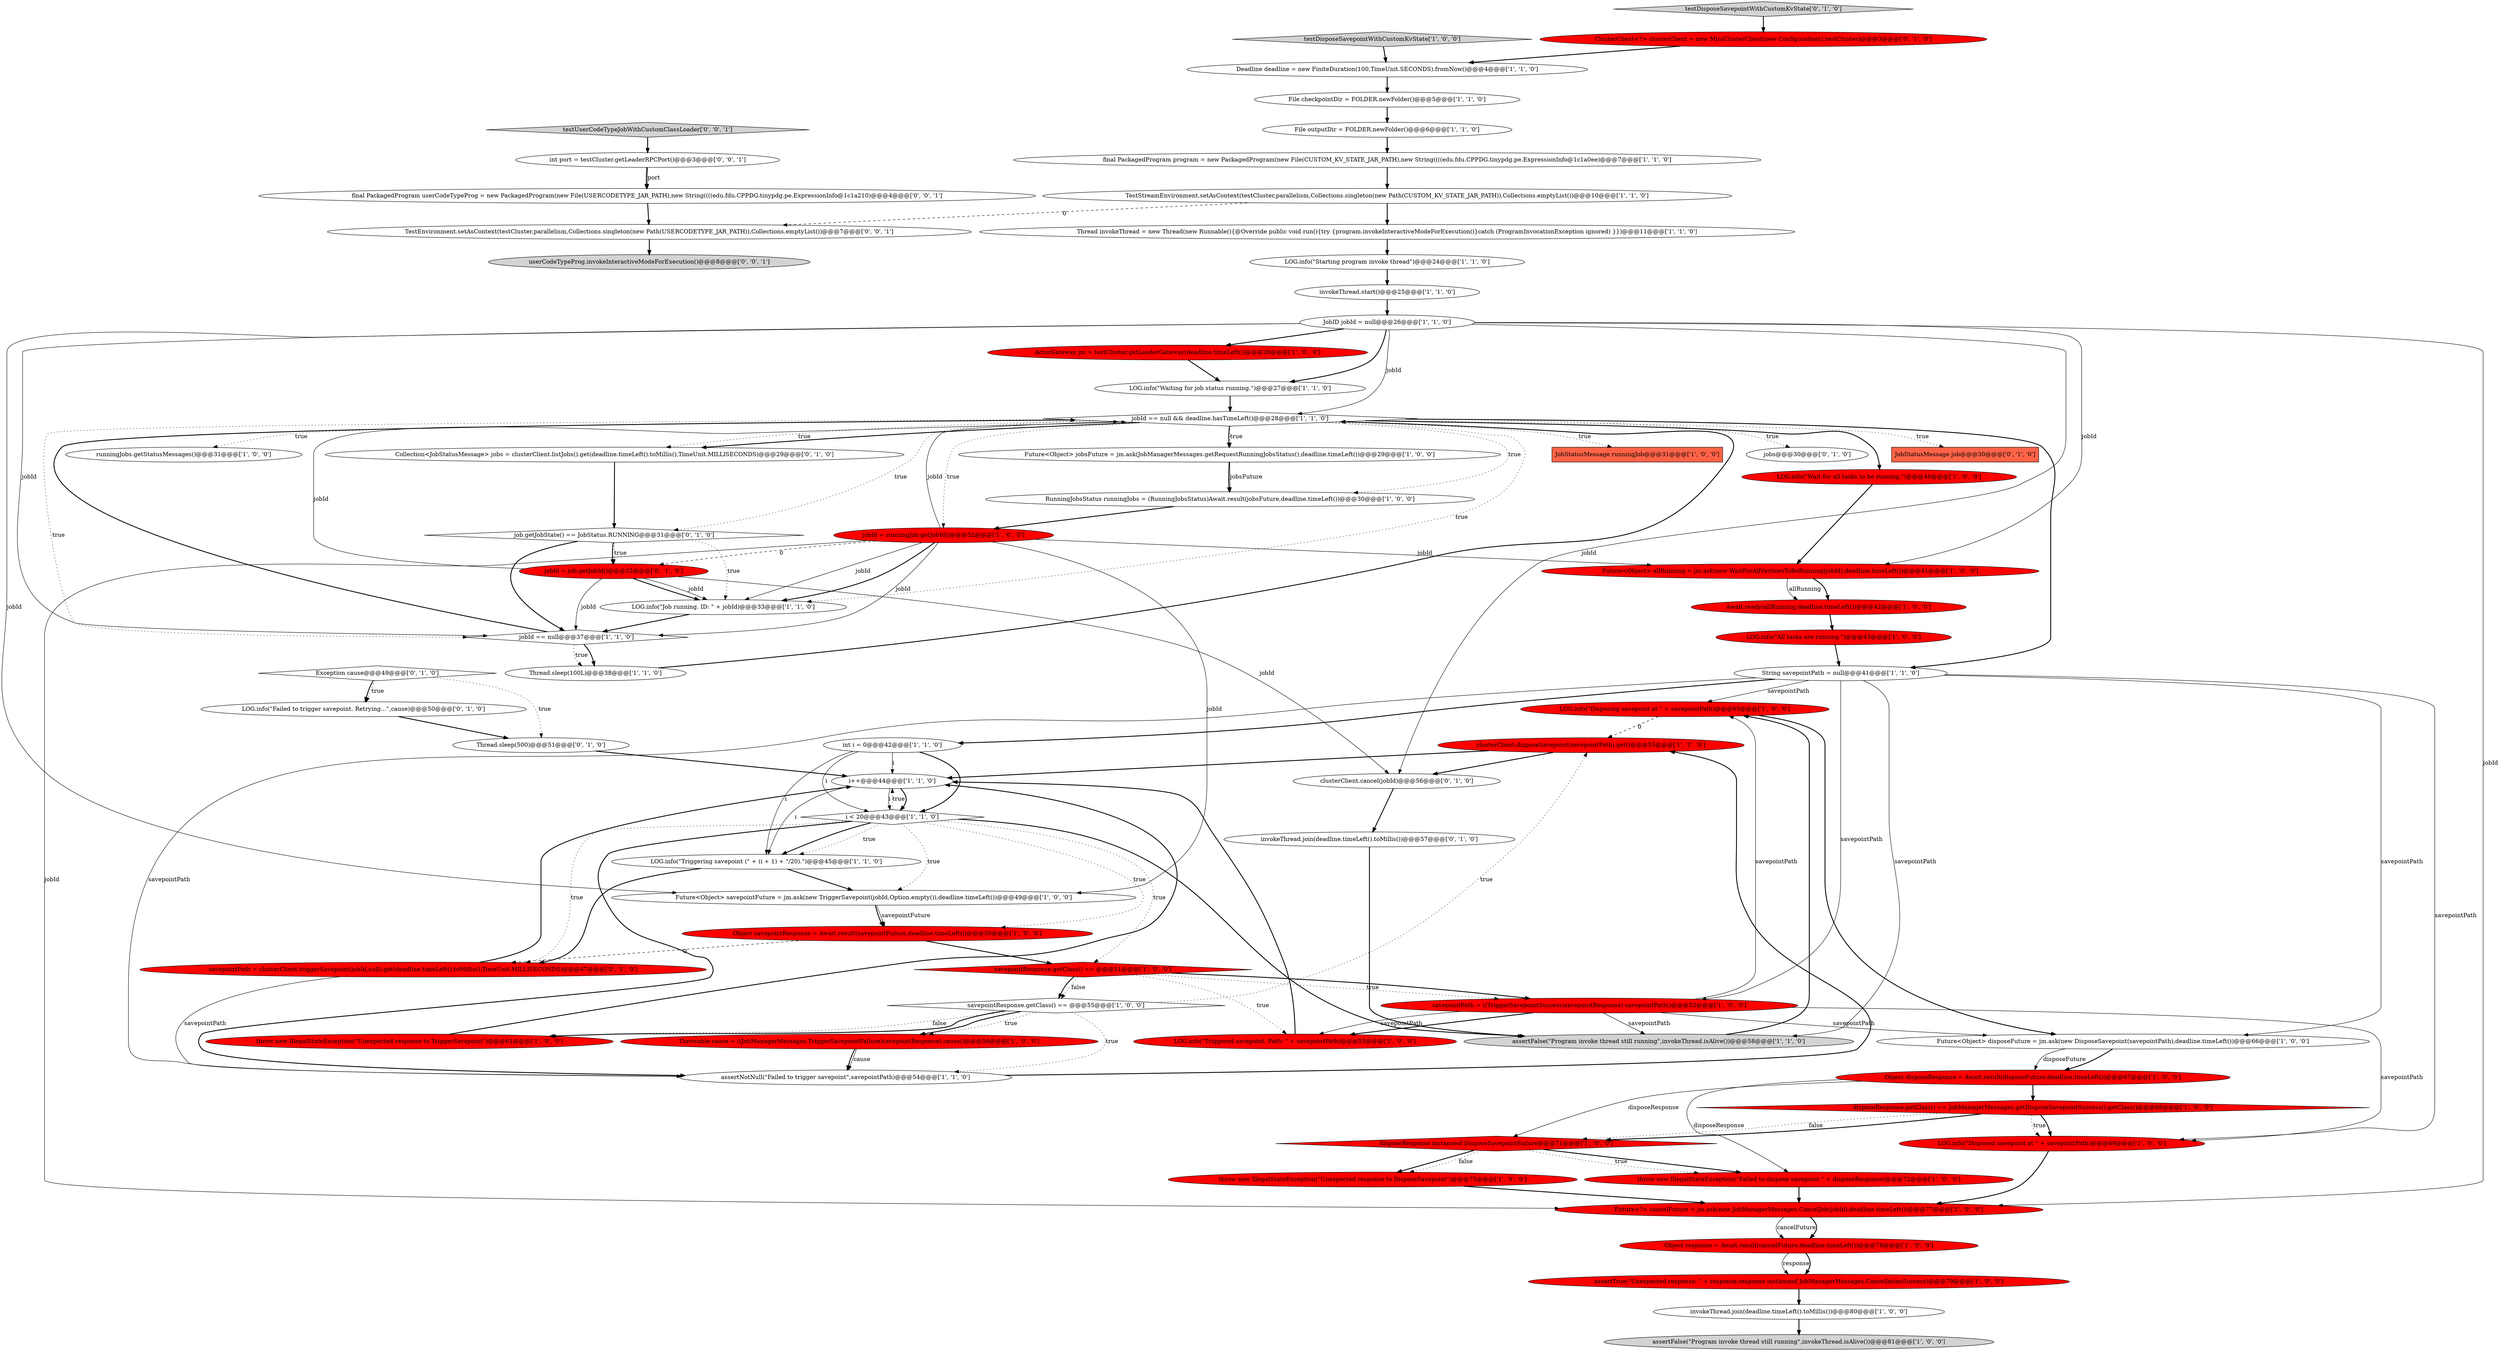 digraph {
5 [style = filled, label = "JobID jobId = null@@@26@@@['1', '1', '0']", fillcolor = white, shape = ellipse image = "AAA0AAABBB1BBB"];
46 [style = filled, label = "Object savepointResponse = Await.result(savepointFuture,deadline.timeLeft())@@@50@@@['1', '0', '0']", fillcolor = red, shape = ellipse image = "AAA1AAABBB1BBB"];
25 [style = filled, label = "invokeThread.join(deadline.timeLeft().toMillis())@@@80@@@['1', '0', '0']", fillcolor = white, shape = ellipse image = "AAA0AAABBB1BBB"];
56 [style = filled, label = "Collection<JobStatusMessage> jobs = clusterClient.listJobs().get(deadline.timeLeft().toMillis(),TimeUnit.MILLISECONDS)@@@29@@@['0', '1', '0']", fillcolor = white, shape = ellipse image = "AAA0AAABBB2BBB"];
8 [style = filled, label = "Thread.sleep(100L)@@@38@@@['1', '1', '0']", fillcolor = white, shape = ellipse image = "AAA0AAABBB1BBB"];
30 [style = filled, label = "JobStatusMessage runningJob@@@31@@@['1', '0', '0']", fillcolor = tomato, shape = box image = "AAA0AAABBB1BBB"];
48 [style = filled, label = "Future<Object> jobsFuture = jm.ask(JobManagerMessages.getRequestRunningJobsStatus(),deadline.timeLeft())@@@29@@@['1', '0', '0']", fillcolor = white, shape = ellipse image = "AAA0AAABBB1BBB"];
7 [style = filled, label = "LOG.info(\"Disposed savepoint at \" + savepointPath)@@@69@@@['1', '0', '0']", fillcolor = red, shape = ellipse image = "AAA1AAABBB1BBB"];
58 [style = filled, label = "Thread.sleep(500)@@@51@@@['0', '1', '0']", fillcolor = white, shape = ellipse image = "AAA0AAABBB2BBB"];
59 [style = filled, label = "invokeThread.join(deadline.timeLeft().toMillis())@@@57@@@['0', '1', '0']", fillcolor = white, shape = ellipse image = "AAA0AAABBB2BBB"];
60 [style = filled, label = "jobs@@@30@@@['0', '1', '0']", fillcolor = white, shape = ellipse image = "AAA0AAABBB2BBB"];
68 [style = filled, label = "userCodeTypeProg.invokeInteractiveModeForExecution()@@@8@@@['0', '0', '1']", fillcolor = lightgray, shape = ellipse image = "AAA0AAABBB3BBB"];
14 [style = filled, label = "TestStreamEnvironment.setAsContext(testCluster,parallelism,Collections.singleton(new Path(CUSTOM_KV_STATE_JAR_PATH)),Collections.emptyList())@@@10@@@['1', '1', '0']", fillcolor = white, shape = ellipse image = "AAA0AAABBB1BBB"];
17 [style = filled, label = "LOG.info(\"Triggering savepoint (\" + (i + 1) + \"/20).\")@@@45@@@['1', '1', '0']", fillcolor = white, shape = ellipse image = "AAA0AAABBB1BBB"];
71 [style = filled, label = "final PackagedProgram userCodeTypeProg = new PackagedProgram(new File(USERCODETYPE_JAR_PATH),new String((((edu.fdu.CPPDG.tinypdg.pe.ExpressionInfo@1c1a210)@@@4@@@['0', '0', '1']", fillcolor = white, shape = ellipse image = "AAA0AAABBB3BBB"];
49 [style = filled, label = "throw new IllegalStateException(\"Failed to dispose savepoint \" + disposeResponse)@@@72@@@['1', '0', '0']", fillcolor = red, shape = ellipse image = "AAA1AAABBB1BBB"];
39 [style = filled, label = "LOG.info(\"Wait for all tasks to be running.\")@@@40@@@['1', '0', '0']", fillcolor = red, shape = ellipse image = "AAA1AAABBB1BBB"];
52 [style = filled, label = "Future<Object> allRunning = jm.ask(new WaitForAllVerticesToBeRunning(jobId),deadline.timeLeft())@@@41@@@['1', '0', '0']", fillcolor = red, shape = ellipse image = "AAA1AAABBB1BBB"];
61 [style = filled, label = "testDisposeSavepointWithCustomKvState['0', '1', '0']", fillcolor = lightgray, shape = diamond image = "AAA0AAABBB2BBB"];
67 [style = filled, label = "int port = testCluster.getLeaderRPCPort()@@@3@@@['0', '0', '1']", fillcolor = white, shape = ellipse image = "AAA0AAABBB3BBB"];
70 [style = filled, label = "testUserCodeTypeJobWithCustomClassLoader['0', '0', '1']", fillcolor = lightgray, shape = diamond image = "AAA0AAABBB3BBB"];
69 [style = filled, label = "TestEnvironment.setAsContext(testCluster,parallelism,Collections.singleton(new Path(USERCODETYPE_JAR_PATH)),Collections.emptyList())@@@7@@@['0', '0', '1']", fillcolor = white, shape = ellipse image = "AAA0AAABBB3BBB"];
29 [style = filled, label = "Future<Object> disposeFuture = jm.ask(new DisposeSavepoint(savepointPath),deadline.timeLeft())@@@66@@@['1', '0', '0']", fillcolor = white, shape = ellipse image = "AAA0AAABBB1BBB"];
19 [style = filled, label = "i++@@@44@@@['1', '1', '0']", fillcolor = white, shape = ellipse image = "AAA0AAABBB1BBB"];
34 [style = filled, label = "Object response = Await.result(cancelFuture,deadline.timeLeft())@@@78@@@['1', '0', '0']", fillcolor = red, shape = ellipse image = "AAA1AAABBB1BBB"];
44 [style = filled, label = "ActorGateway jm = testCluster.getLeaderGateway(deadline.timeLeft())@@@26@@@['1', '0', '0']", fillcolor = red, shape = ellipse image = "AAA1AAABBB1BBB"];
35 [style = filled, label = "throw new IllegalStateException(\"Unexpected response to DisposeSavepoint\")@@@75@@@['1', '0', '0']", fillcolor = red, shape = ellipse image = "AAA1AAABBB1BBB"];
50 [style = filled, label = "LOG.info(\"Disposing savepoint at \" + savepointPath)@@@65@@@['1', '0', '0']", fillcolor = red, shape = ellipse image = "AAA1AAABBB1BBB"];
64 [style = filled, label = "jobId = job.getJobId()@@@32@@@['0', '1', '0']", fillcolor = red, shape = ellipse image = "AAA1AAABBB2BBB"];
15 [style = filled, label = "Thread invokeThread = new Thread(new Runnable(){@Override public void run(){try {program.invokeInteractiveModeForExecution()}catch (ProgramInvocationException ignored) }})@@@11@@@['1', '1', '0']", fillcolor = white, shape = ellipse image = "AAA0AAABBB1BBB"];
2 [style = filled, label = "disposeResponse instanceof DisposeSavepointFailure@@@71@@@['1', '0', '0']", fillcolor = red, shape = diamond image = "AAA1AAABBB1BBB"];
23 [style = filled, label = "throw new IllegalStateException(\"Unexpected response to TriggerSavepoint\")@@@61@@@['1', '0', '0']", fillcolor = red, shape = ellipse image = "AAA1AAABBB1BBB"];
41 [style = filled, label = "savepointResponse.getClass() == @@@55@@@['1', '0', '0']", fillcolor = white, shape = diamond image = "AAA0AAABBB1BBB"];
21 [style = filled, label = "Throwable cause = ((JobManagerMessages.TriggerSavepointFailure)savepointResponse).cause()@@@56@@@['1', '0', '0']", fillcolor = red, shape = ellipse image = "AAA1AAABBB1BBB"];
28 [style = filled, label = "testDisposeSavepointWithCustomKvState['1', '0', '0']", fillcolor = lightgray, shape = diamond image = "AAA0AAABBB1BBB"];
40 [style = filled, label = "savepointPath = ((TriggerSavepointSuccess)savepointResponse).savepointPath()@@@52@@@['1', '0', '0']", fillcolor = red, shape = ellipse image = "AAA1AAABBB1BBB"];
10 [style = filled, label = "assertFalse(\"Program invoke thread still running\",invokeThread.isAlive())@@@58@@@['1', '1', '0']", fillcolor = lightgray, shape = ellipse image = "AAA0AAABBB1BBB"];
47 [style = filled, label = "clusterClient.disposeSavepoint(savepointPath).get()@@@55@@@['1', '1', '0']", fillcolor = red, shape = ellipse image = "AAA1AAABBB1BBB"];
33 [style = filled, label = "Deadline deadline = new FiniteDuration(100,TimeUnit.SECONDS).fromNow()@@@4@@@['1', '1', '0']", fillcolor = white, shape = ellipse image = "AAA0AAABBB1BBB"];
32 [style = filled, label = "String savepointPath = null@@@41@@@['1', '1', '0']", fillcolor = white, shape = ellipse image = "AAA0AAABBB1BBB"];
66 [style = filled, label = "job.getJobState() == JobStatus.RUNNING@@@31@@@['0', '1', '0']", fillcolor = white, shape = diamond image = "AAA0AAABBB2BBB"];
63 [style = filled, label = "clusterClient.cancel(jobId)@@@56@@@['0', '1', '0']", fillcolor = white, shape = ellipse image = "AAA0AAABBB2BBB"];
1 [style = filled, label = "jobId == null && deadline.hasTimeLeft()@@@28@@@['1', '1', '0']", fillcolor = white, shape = diamond image = "AAA0AAABBB1BBB"];
18 [style = filled, label = "Future<Object> savepointFuture = jm.ask(new TriggerSavepoint(jobId,Option.empty()),deadline.timeLeft())@@@49@@@['1', '0', '0']", fillcolor = white, shape = ellipse image = "AAA0AAABBB1BBB"];
65 [style = filled, label = "JobStatusMessage job@@@30@@@['0', '1', '0']", fillcolor = tomato, shape = box image = "AAA0AAABBB2BBB"];
0 [style = filled, label = "Await.ready(allRunning,deadline.timeLeft())@@@42@@@['1', '0', '0']", fillcolor = red, shape = ellipse image = "AAA1AAABBB1BBB"];
24 [style = filled, label = "LOG.info(\"Waiting for job status running.\")@@@27@@@['1', '1', '0']", fillcolor = white, shape = ellipse image = "AAA0AAABBB1BBB"];
3 [style = filled, label = "savepointResponse.getClass() == @@@51@@@['1', '0', '0']", fillcolor = red, shape = diamond image = "AAA1AAABBB1BBB"];
45 [style = filled, label = "runningJobs.getStatusMessages()@@@31@@@['1', '0', '0']", fillcolor = white, shape = ellipse image = "AAA0AAABBB1BBB"];
6 [style = filled, label = "LOG.info(\"Triggered savepoint. Path: \" + savepointPath)@@@53@@@['1', '0', '0']", fillcolor = red, shape = ellipse image = "AAA1AAABBB1BBB"];
54 [style = filled, label = "ClusterClient<?> clusterClient = new MiniClusterClient(new Configuration(),testCluster)@@@3@@@['0', '1', '0']", fillcolor = red, shape = ellipse image = "AAA1AAABBB2BBB"];
9 [style = filled, label = "assertNotNull(\"Failed to trigger savepoint\",savepointPath)@@@54@@@['1', '1', '0']", fillcolor = white, shape = ellipse image = "AAA0AAABBB1BBB"];
26 [style = filled, label = "i < 20@@@43@@@['1', '1', '0']", fillcolor = white, shape = diamond image = "AAA0AAABBB1BBB"];
20 [style = filled, label = "int i = 0@@@42@@@['1', '1', '0']", fillcolor = white, shape = ellipse image = "AAA0AAABBB1BBB"];
42 [style = filled, label = "RunningJobsStatus runningJobs = (RunningJobsStatus)Await.result(jobsFuture,deadline.timeLeft())@@@30@@@['1', '0', '0']", fillcolor = white, shape = ellipse image = "AAA0AAABBB1BBB"];
43 [style = filled, label = "assertTrue(\"Unexpected response: \" + response,response instanceof JobManagerMessages.CancellationSuccess)@@@79@@@['1', '0', '0']", fillcolor = red, shape = ellipse image = "AAA1AAABBB1BBB"];
55 [style = filled, label = "Exception cause@@@49@@@['0', '1', '0']", fillcolor = white, shape = diamond image = "AAA0AAABBB2BBB"];
13 [style = filled, label = "LOG.info(\"Starting program invoke thread\")@@@24@@@['1', '1', '0']", fillcolor = white, shape = ellipse image = "AAA0AAABBB1BBB"];
36 [style = filled, label = "Future<?> cancelFuture = jm.ask(new JobManagerMessages.CancelJob(jobId),deadline.timeLeft())@@@77@@@['1', '0', '0']", fillcolor = red, shape = ellipse image = "AAA1AAABBB1BBB"];
31 [style = filled, label = "disposeResponse.getClass() == JobManagerMessages.getDisposeSavepointSuccess().getClass()@@@68@@@['1', '0', '0']", fillcolor = red, shape = diamond image = "AAA1AAABBB1BBB"];
51 [style = filled, label = "Object disposeResponse = Await.result(disposeFuture,deadline.timeLeft())@@@67@@@['1', '0', '0']", fillcolor = red, shape = ellipse image = "AAA1AAABBB1BBB"];
57 [style = filled, label = "savepointPath = clusterClient.triggerSavepoint(jobId,null).get(deadline.timeLeft().toMillis(),TimeUnit.MILLISECONDS)@@@47@@@['0', '1', '0']", fillcolor = red, shape = ellipse image = "AAA1AAABBB2BBB"];
4 [style = filled, label = "invokeThread.start()@@@25@@@['1', '1', '0']", fillcolor = white, shape = ellipse image = "AAA0AAABBB1BBB"];
16 [style = filled, label = "File checkpointDir = FOLDER.newFolder()@@@5@@@['1', '1', '0']", fillcolor = white, shape = ellipse image = "AAA0AAABBB1BBB"];
22 [style = filled, label = "jobId == null@@@37@@@['1', '1', '0']", fillcolor = white, shape = diamond image = "AAA0AAABBB1BBB"];
38 [style = filled, label = "LOG.info(\"Job running. ID: \" + jobId)@@@33@@@['1', '1', '0']", fillcolor = white, shape = ellipse image = "AAA0AAABBB1BBB"];
12 [style = filled, label = "assertFalse(\"Program invoke thread still running\",invokeThread.isAlive())@@@81@@@['1', '0', '0']", fillcolor = lightgray, shape = ellipse image = "AAA0AAABBB1BBB"];
11 [style = filled, label = "jobId = runningJob.getJobId()@@@32@@@['1', '0', '0']", fillcolor = red, shape = ellipse image = "AAA1AAABBB1BBB"];
53 [style = filled, label = "File outputDir = FOLDER.newFolder()@@@6@@@['1', '1', '0']", fillcolor = white, shape = ellipse image = "AAA0AAABBB1BBB"];
37 [style = filled, label = "final PackagedProgram program = new PackagedProgram(new File(CUSTOM_KV_STATE_JAR_PATH),new String((((edu.fdu.CPPDG.tinypdg.pe.ExpressionInfo@1c1a0ee)@@@7@@@['1', '1', '0']", fillcolor = white, shape = ellipse image = "AAA0AAABBB1BBB"];
27 [style = filled, label = "LOG.info(\"All tasks are running.\")@@@43@@@['1', '0', '0']", fillcolor = red, shape = ellipse image = "AAA1AAABBB1BBB"];
62 [style = filled, label = "LOG.info(\"Failed to trigger savepoint. Retrying...\",cause)@@@50@@@['0', '1', '0']", fillcolor = white, shape = ellipse image = "AAA0AAABBB2BBB"];
2->35 [style = bold, label=""];
11->38 [style = solid, label="jobId"];
70->67 [style = bold, label=""];
27->32 [style = bold, label=""];
40->6 [style = bold, label=""];
48->42 [style = solid, label="jobsFuture"];
26->10 [style = bold, label=""];
20->26 [style = bold, label=""];
55->62 [style = bold, label=""];
19->17 [style = solid, label="i"];
11->36 [style = solid, label="jobId"];
51->2 [style = solid, label="disposeResponse"];
26->9 [style = bold, label=""];
26->19 [style = dotted, label="true"];
36->34 [style = solid, label="cancelFuture"];
67->71 [style = bold, label=""];
69->68 [style = bold, label=""];
3->6 [style = dotted, label="true"];
3->40 [style = dotted, label="true"];
11->1 [style = solid, label="jobId"];
31->7 [style = dotted, label="true"];
1->65 [style = dotted, label="true"];
20->17 [style = solid, label="i"];
22->8 [style = bold, label=""];
1->66 [style = dotted, label="true"];
8->1 [style = bold, label=""];
32->7 [style = solid, label="savepointPath"];
67->71 [style = solid, label="port"];
40->6 [style = solid, label="savepointPath"];
2->49 [style = bold, label=""];
66->64 [style = dotted, label="true"];
66->64 [style = bold, label=""];
54->33 [style = bold, label=""];
34->43 [style = solid, label="response"];
9->47 [style = bold, label=""];
18->46 [style = bold, label=""];
58->19 [style = bold, label=""];
32->50 [style = solid, label="savepointPath"];
32->20 [style = bold, label=""];
5->22 [style = solid, label="jobId"];
29->51 [style = bold, label=""];
49->36 [style = bold, label=""];
41->21 [style = dotted, label="true"];
10->50 [style = bold, label=""];
50->29 [style = bold, label=""];
18->46 [style = solid, label="savepointFuture"];
33->16 [style = bold, label=""];
15->13 [style = bold, label=""];
1->45 [style = dotted, label="true"];
26->17 [style = bold, label=""];
2->49 [style = dotted, label="true"];
41->21 [style = bold, label=""];
1->22 [style = dotted, label="true"];
32->29 [style = solid, label="savepointPath"];
66->38 [style = dotted, label="true"];
32->40 [style = solid, label="savepointPath"];
31->2 [style = bold, label=""];
40->29 [style = solid, label="savepointPath"];
47->63 [style = bold, label=""];
20->19 [style = solid, label="i"];
5->18 [style = solid, label="jobId"];
26->3 [style = dotted, label="true"];
1->30 [style = dotted, label="true"];
1->42 [style = dotted, label="true"];
21->9 [style = bold, label=""];
39->52 [style = bold, label=""];
52->0 [style = bold, label=""];
3->41 [style = dotted, label="false"];
40->7 [style = solid, label="savepointPath"];
41->23 [style = dotted, label="false"];
64->63 [style = solid, label="jobId"];
64->38 [style = bold, label=""];
19->26 [style = bold, label=""];
64->1 [style = solid, label="jobId"];
64->38 [style = solid, label="jobId"];
1->32 [style = bold, label=""];
26->18 [style = dotted, label="true"];
40->50 [style = solid, label="savepointPath"];
14->15 [style = bold, label=""];
59->10 [style = bold, label=""];
1->56 [style = bold, label=""];
5->63 [style = solid, label="jobId"];
32->10 [style = solid, label="savepointPath"];
5->1 [style = solid, label="jobId"];
40->10 [style = solid, label="savepointPath"];
1->39 [style = bold, label=""];
1->60 [style = dotted, label="true"];
26->46 [style = dotted, label="true"];
41->9 [style = dotted, label="true"];
55->58 [style = dotted, label="true"];
63->59 [style = bold, label=""];
11->64 [style = dashed, label="0"];
1->48 [style = bold, label=""];
57->19 [style = bold, label=""];
1->48 [style = dotted, label="true"];
56->66 [style = bold, label=""];
31->7 [style = bold, label=""];
57->9 [style = solid, label="savepointPath"];
53->37 [style = bold, label=""];
26->57 [style = dotted, label="true"];
11->22 [style = solid, label="jobId"];
20->26 [style = solid, label="i"];
5->44 [style = bold, label=""];
42->11 [style = bold, label=""];
52->0 [style = solid, label="allRunning"];
5->24 [style = bold, label=""];
3->41 [style = bold, label=""];
23->19 [style = bold, label=""];
5->52 [style = solid, label="jobId"];
26->17 [style = dotted, label="true"];
41->47 [style = dotted, label="true"];
22->1 [style = bold, label=""];
24->1 [style = bold, label=""];
61->54 [style = bold, label=""];
44->24 [style = bold, label=""];
31->2 [style = dotted, label="false"];
34->43 [style = bold, label=""];
1->38 [style = dotted, label="true"];
4->5 [style = bold, label=""];
66->22 [style = bold, label=""];
36->34 [style = bold, label=""];
7->36 [style = bold, label=""];
55->62 [style = dotted, label="true"];
46->3 [style = bold, label=""];
1->56 [style = dotted, label="true"];
51->49 [style = solid, label="disposeResponse"];
11->52 [style = solid, label="jobId"];
11->38 [style = bold, label=""];
29->51 [style = solid, label="disposeFuture"];
11->18 [style = solid, label="jobId"];
3->40 [style = bold, label=""];
5->36 [style = solid, label="jobId"];
0->27 [style = bold, label=""];
1->11 [style = dotted, label="true"];
62->58 [style = bold, label=""];
46->57 [style = dashed, label="0"];
6->19 [style = bold, label=""];
48->42 [style = bold, label=""];
14->69 [style = dashed, label="0"];
19->26 [style = solid, label="i"];
16->53 [style = bold, label=""];
17->57 [style = bold, label=""];
71->69 [style = bold, label=""];
64->22 [style = solid, label="jobId"];
37->14 [style = bold, label=""];
32->9 [style = solid, label="savepointPath"];
22->8 [style = dotted, label="true"];
28->33 [style = bold, label=""];
25->12 [style = bold, label=""];
47->19 [style = bold, label=""];
2->35 [style = dotted, label="false"];
51->31 [style = bold, label=""];
35->36 [style = bold, label=""];
38->22 [style = bold, label=""];
43->25 [style = bold, label=""];
21->9 [style = solid, label="cause"];
41->23 [style = bold, label=""];
50->47 [style = dashed, label="0"];
17->18 [style = bold, label=""];
13->4 [style = bold, label=""];
}
